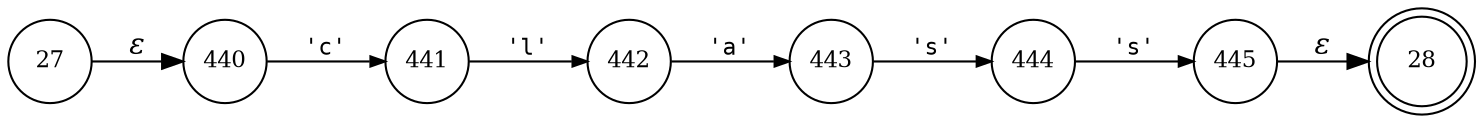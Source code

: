digraph ATN {
rankdir=LR;
s28[fontsize=11, label="28", shape=doublecircle, fixedsize=true, width=.6];
s440[fontsize=11,label="440", shape=circle, fixedsize=true, width=.55, peripheries=1];
s441[fontsize=11,label="441", shape=circle, fixedsize=true, width=.55, peripheries=1];
s442[fontsize=11,label="442", shape=circle, fixedsize=true, width=.55, peripheries=1];
s27[fontsize=11,label="27", shape=circle, fixedsize=true, width=.55, peripheries=1];
s443[fontsize=11,label="443", shape=circle, fixedsize=true, width=.55, peripheries=1];
s444[fontsize=11,label="444", shape=circle, fixedsize=true, width=.55, peripheries=1];
s445[fontsize=11,label="445", shape=circle, fixedsize=true, width=.55, peripheries=1];
s27 -> s440 [fontname="Times-Italic", label="&epsilon;"];
s440 -> s441 [fontsize=11, fontname="Courier", arrowsize=.7, label = "'c'", arrowhead = normal];
s441 -> s442 [fontsize=11, fontname="Courier", arrowsize=.7, label = "'l'", arrowhead = normal];
s442 -> s443 [fontsize=11, fontname="Courier", arrowsize=.7, label = "'a'", arrowhead = normal];
s443 -> s444 [fontsize=11, fontname="Courier", arrowsize=.7, label = "'s'", arrowhead = normal];
s444 -> s445 [fontsize=11, fontname="Courier", arrowsize=.7, label = "'s'", arrowhead = normal];
s445 -> s28 [fontname="Times-Italic", label="&epsilon;"];
}